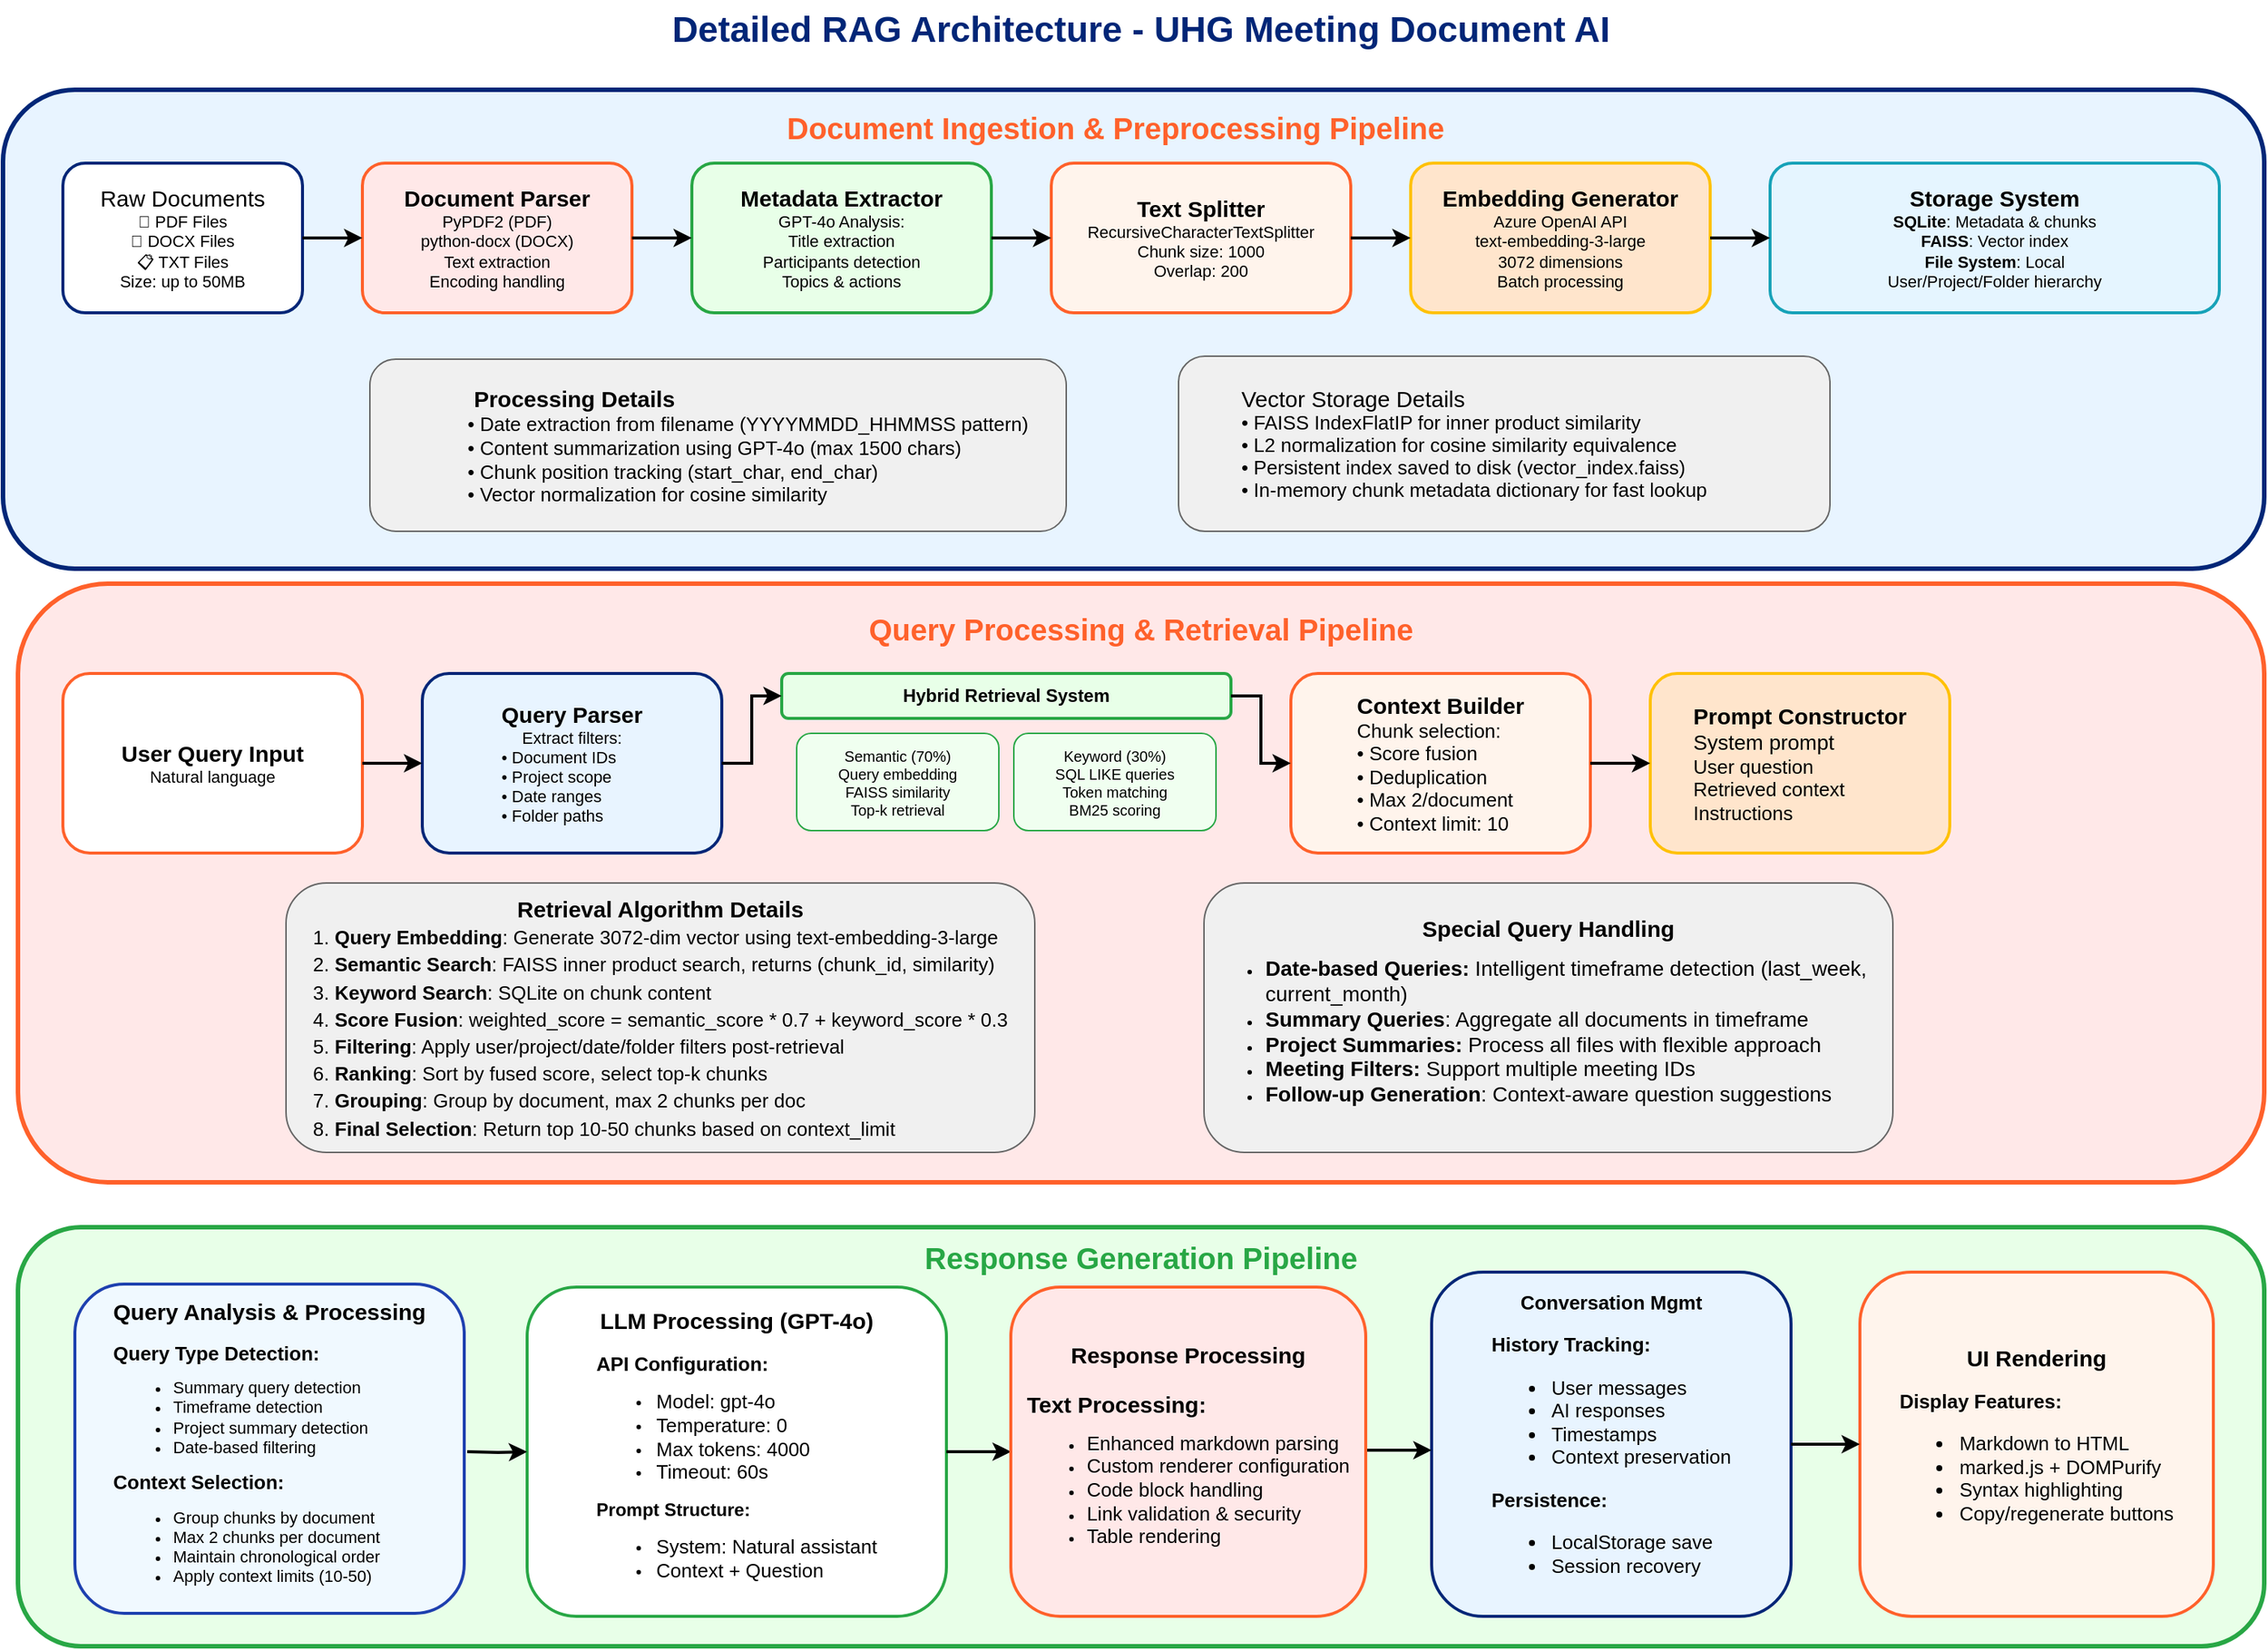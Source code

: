 <mxfile version="28.0.4">
  <diagram name="RAG Architecture" id="U-5v3utx11rVQzWTmpdb">
    <mxGraphModel dx="2390" dy="1298" grid="1" gridSize="10" guides="1" tooltips="1" connect="1" arrows="1" fold="1" page="1" pageScale="1" pageWidth="850" pageHeight="1100" math="0" shadow="0">
      <root>
        <mxCell id="0" />
        <mxCell id="1" parent="0" />
        <mxCell id="fET1vYGd_N3q2Cj0eivk-2" value="Detailed RAG Architecture - UHG Meeting Document AI" style="text;html=1;strokeColor=none;fillColor=none;align=center;verticalAlign=middle;whiteSpace=wrap;rounded=0;fontSize=24;fontStyle=1;fontColor=#002677;" vertex="1" parent="1">
          <mxGeometry x="570" y="310" width="800" height="40" as="geometry" />
        </mxCell>
        <mxCell id="fET1vYGd_N3q2Cj0eivk-3" value="" style="rounded=1;whiteSpace=wrap;html=1;fillColor=#E8F4FF;strokeColor=#002677;strokeWidth=3;align=center;" vertex="1" parent="1">
          <mxGeometry x="210" y="370" width="1510" height="320" as="geometry" />
        </mxCell>
        <mxCell id="fET1vYGd_N3q2Cj0eivk-5" value="&lt;font style=&quot;font-size: 15px;&quot;&gt;Raw Documents&lt;br&gt;&lt;/font&gt;📄 PDF Files&lt;br&gt;📝 DOCX Files&lt;br&gt;📋 TXT Files&lt;br&gt;Size: up to 50MB" style="rounded=1;whiteSpace=wrap;html=1;fillColor=#FFFFFF;strokeColor=#002677;strokeWidth=2;fontSize=11;align=center;" vertex="1" parent="1">
          <mxGeometry x="250" y="419" width="160" height="100" as="geometry" />
        </mxCell>
        <mxCell id="fET1vYGd_N3q2Cj0eivk-6" value="&lt;b&gt;&lt;font style=&quot;font-size: 15px;&quot;&gt;Document Parser&lt;br&gt;&lt;/font&gt;&lt;/b&gt;PyPDF2 (PDF)&lt;br&gt;python-docx (DOCX)&lt;br&gt;Text extraction&lt;br&gt;Encoding handling" style="rounded=1;whiteSpace=wrap;html=1;fillColor=#FFE8E8;strokeColor=#FF612B;strokeWidth=2;fontSize=11;align=center;" vertex="1" parent="1">
          <mxGeometry x="450" y="419" width="180" height="100" as="geometry" />
        </mxCell>
        <mxCell id="fET1vYGd_N3q2Cj0eivk-7" value="&lt;b&gt;&lt;font style=&quot;font-size: 15px;&quot;&gt;Metadata Extractor&lt;/font&gt;&lt;br&gt;&lt;/b&gt;GPT-4o Analysis:&lt;div style=&quot;&quot;&gt;&lt;span style=&quot;background-color: transparent; color: light-dark(rgb(0, 0, 0), rgb(255, 255, 255));&quot;&gt;Title extraction&lt;/span&gt;&lt;br&gt;&lt;span style=&quot;background-color: transparent; color: light-dark(rgb(0, 0, 0), rgb(255, 255, 255));&quot;&gt;Participants detection&lt;/span&gt;&lt;br&gt;&lt;span style=&quot;background-color: transparent; color: light-dark(rgb(0, 0, 0), rgb(255, 255, 255));&quot;&gt;Topics &amp;amp; actions&lt;/span&gt;&lt;/div&gt;" style="rounded=1;whiteSpace=wrap;html=1;fillColor=#E8FFE8;strokeColor=#28A745;strokeWidth=2;fontSize=11;align=center;" vertex="1" parent="1">
          <mxGeometry x="670" y="419" width="200" height="100" as="geometry" />
        </mxCell>
        <mxCell id="fET1vYGd_N3q2Cj0eivk-8" value="&lt;b&gt;&lt;font style=&quot;font-size: 15px;&quot;&gt;Text Splitter&lt;br&gt;&lt;/font&gt;&lt;/b&gt;RecursiveCharacterTextSplitter&lt;br&gt;Chunk size: 1000&lt;br&gt;Overlap: 200" style="rounded=1;whiteSpace=wrap;html=1;fillColor=#FFF4EC;strokeColor=#FF612B;strokeWidth=2;fontSize=11;align=center;" vertex="1" parent="1">
          <mxGeometry x="910" y="419" width="200" height="100" as="geometry" />
        </mxCell>
        <mxCell id="fET1vYGd_N3q2Cj0eivk-9" value="&lt;font style=&quot;font-size: 15px;&quot;&gt;&lt;b&gt;Embedding Generator&lt;br&gt;&lt;/b&gt;&lt;/font&gt;Azure OpenAI API&lt;br&gt;text-embedding-3-large&lt;br&gt;3072 dimensions&lt;br&gt;Batch processing" style="rounded=1;whiteSpace=wrap;html=1;fillColor=#FFE5CC;strokeColor=#FFC107;strokeWidth=2;fontSize=11;align=center;" vertex="1" parent="1">
          <mxGeometry x="1150" y="419" width="200" height="100" as="geometry" />
        </mxCell>
        <mxCell id="fET1vYGd_N3q2Cj0eivk-10" value="&lt;font style=&quot;font-size: 15px;&quot;&gt;&lt;b&gt;Storage System&lt;br&gt;&lt;/b&gt;&lt;/font&gt;&lt;b&gt;SQLite&lt;/b&gt;: Metadata &amp;amp; chunks&lt;br&gt;&lt;b&gt;FAISS&lt;/b&gt;: Vector index&lt;br&gt;&lt;b&gt;File System&lt;/b&gt;: Local&lt;br&gt;User/Project/Folder hierarchy" style="rounded=1;whiteSpace=wrap;html=1;fillColor=#E5F5FF;strokeColor=#17A2B8;strokeWidth=2;fontSize=11;align=center;" vertex="1" parent="1">
          <mxGeometry x="1390" y="419" width="300" height="100" as="geometry" />
        </mxCell>
        <mxCell id="fET1vYGd_N3q2Cj0eivk-11" value="&lt;blockquote style=&quot;margin: 0 0 0 40px; border: none; padding: 0px;&quot;&gt;&lt;div style=&quot;text-align: justify;&quot;&gt;&lt;b style=&quot;color: light-dark(rgb(0, 0, 0), rgb(255, 51, 51)); font-size: 15px; background-color: transparent;&quot;&gt;&amp;nbsp;Processing Details&lt;/b&gt;&lt;/div&gt;&lt;div style=&quot;text-align: justify;&quot;&gt;&lt;span style=&quot;background-color: transparent; color: light-dark(rgb(0, 0, 0), rgb(255, 255, 255));&quot;&gt;&lt;font style=&quot;font-size: 13px;&quot;&gt;• Date extraction from filename (YYYYMMDD_HHMMSS pattern)&lt;/font&gt;&lt;/span&gt;&lt;/div&gt;&lt;div style=&quot;text-align: justify;&quot;&gt;&lt;span style=&quot;background-color: transparent; color: light-dark(rgb(0, 0, 0), rgb(255, 255, 255));&quot;&gt;&lt;font style=&quot;font-size: 13px;&quot;&gt;• Content summarization using GPT-4o (max 1500 chars)&lt;/font&gt;&lt;/span&gt;&lt;/div&gt;&lt;div style=&quot;text-align: justify;&quot;&gt;&lt;span style=&quot;background-color: transparent; color: light-dark(rgb(0, 0, 0), rgb(255, 255, 255));&quot;&gt;&lt;font style=&quot;font-size: 13px;&quot;&gt;• Chunk position tracking (start_char, end_char)&lt;/font&gt;&lt;/span&gt;&lt;/div&gt;&lt;div style=&quot;text-align: justify;&quot;&gt;&lt;span style=&quot;background-color: transparent; color: light-dark(rgb(0, 0, 0), rgb(255, 255, 255));&quot;&gt;&lt;font style=&quot;font-size: 13px;&quot;&gt;• Vector normalization for cosine similarity&lt;/font&gt;&lt;/span&gt;&lt;/div&gt;&lt;/blockquote&gt;" style="rounded=1;whiteSpace=wrap;html=1;fillColor=#F0F0F0;strokeColor=#666666;strokeWidth=1;fontSize=10;align=center;" vertex="1" parent="1">
          <mxGeometry x="455" y="550" width="465" height="115" as="geometry" />
        </mxCell>
        <mxCell id="fET1vYGd_N3q2Cj0eivk-12" value="&lt;blockquote style=&quot;margin: 0 0 0 40px; border: none; padding: 0px;&quot;&gt;&lt;div style=&quot;line-height: 140%;&quot;&gt;&lt;div style=&quot;text-align: justify;&quot;&gt;&lt;span style=&quot;color: light-dark(rgb(0, 0, 0), rgb(255, 51, 51)); font-size: 15px; background-color: transparent;&quot;&gt;Vector Storage Details&lt;/span&gt;&lt;/div&gt;&lt;/div&gt;&lt;div style=&quot;line-height: 140%;&quot;&gt;&lt;div style=&quot;text-align: justify;&quot;&gt;&lt;span style=&quot;background-color: transparent; color: light-dark(rgb(0, 0, 0), rgb(255, 255, 255));&quot;&gt;&lt;font style=&quot;font-size: 13px;&quot;&gt;• FAISS IndexFlatIP for inner product similarity&lt;/font&gt;&lt;/span&gt;&lt;/div&gt;&lt;/div&gt;&lt;div style=&quot;line-height: 140%;&quot;&gt;&lt;div style=&quot;text-align: justify;&quot;&gt;&lt;span style=&quot;background-color: transparent; color: light-dark(rgb(0, 0, 0), rgb(255, 255, 255));&quot;&gt;&lt;font style=&quot;font-size: 13px;&quot;&gt;• L2 normalization for cosine similarity equivalence&lt;/font&gt;&lt;/span&gt;&lt;/div&gt;&lt;/div&gt;&lt;div style=&quot;line-height: 140%;&quot;&gt;&lt;div style=&quot;text-align: justify;&quot;&gt;&lt;span style=&quot;background-color: transparent; color: light-dark(rgb(0, 0, 0), rgb(255, 255, 255));&quot;&gt;&lt;font style=&quot;font-size: 13px;&quot;&gt;• Persistent index saved to disk (vector_index.faiss)&lt;/font&gt;&lt;/span&gt;&lt;/div&gt;&lt;/div&gt;&lt;div style=&quot;line-height: 140%;&quot;&gt;&lt;div style=&quot;text-align: justify;&quot;&gt;&lt;span style=&quot;background-color: transparent; color: light-dark(rgb(0, 0, 0), rgb(255, 255, 255));&quot;&gt;&lt;font style=&quot;font-size: 13px;&quot;&gt;• In-memory chunk metadata dictionary for fast lookup&lt;/font&gt;&lt;/span&gt;&lt;/div&gt;&lt;/div&gt;&lt;/blockquote&gt;" style="rounded=1;whiteSpace=wrap;html=1;fillColor=#F0F0F0;strokeColor=#666666;strokeWidth=1;fontSize=10;align=left;" vertex="1" parent="1">
          <mxGeometry x="995" y="548" width="435" height="117" as="geometry" />
        </mxCell>
        <mxCell id="fET1vYGd_N3q2Cj0eivk-13" value="" style="rounded=1;whiteSpace=wrap;html=1;fillColor=#FFE8E8;strokeColor=#FF612B;strokeWidth=3;align=center;" vertex="1" parent="1">
          <mxGeometry x="220" y="700" width="1500" height="400" as="geometry" />
        </mxCell>
        <mxCell id="fET1vYGd_N3q2Cj0eivk-14" value="Query Processing &amp;amp; Retrieval Pipeline" style="text;html=1;strokeColor=none;fillColor=none;align=center;verticalAlign=middle;whiteSpace=wrap;rounded=0;fontSize=20;fontStyle=1;fontColor=#FF612B;" vertex="1" parent="1">
          <mxGeometry x="770" y="715" width="400" height="30" as="geometry" />
        </mxCell>
        <mxCell id="fET1vYGd_N3q2Cj0eivk-15" value="&lt;b&gt;&lt;font style=&quot;font-size: 15px;&quot;&gt;User Query Input&lt;br&gt;&lt;/font&gt;&lt;/b&gt;Natural language" style="rounded=1;whiteSpace=wrap;html=1;fillColor=#FFFFFF;strokeColor=#FF612B;strokeWidth=2;fontSize=11;align=center;" vertex="1" parent="1">
          <mxGeometry x="250" y="760" width="200" height="120" as="geometry" />
        </mxCell>
        <mxCell id="fET1vYGd_N3q2Cj0eivk-16" value="&lt;b&gt;&lt;font style=&quot;font-size: 15px;&quot;&gt;Query Parser&lt;br&gt;&lt;/font&gt;&lt;/b&gt;Extract filters:&lt;br&gt;&lt;div style=&quot;text-align: left;&quot;&gt;&lt;span style=&quot;background-color: transparent; color: light-dark(rgb(0, 0, 0), rgb(255, 255, 255));&quot;&gt;• Document IDs&lt;/span&gt;&lt;br&gt;&lt;span style=&quot;background-color: transparent; color: light-dark(rgb(0, 0, 0), rgb(255, 255, 255));&quot;&gt;• Project scope&lt;/span&gt;&lt;br&gt;&lt;span style=&quot;background-color: transparent; color: light-dark(rgb(0, 0, 0), rgb(255, 255, 255));&quot;&gt;• Date ranges&lt;/span&gt;&lt;br&gt;&lt;span style=&quot;background-color: transparent; color: light-dark(rgb(0, 0, 0), rgb(255, 255, 255));&quot;&gt;• Folder paths&lt;/span&gt;&lt;/div&gt;" style="rounded=1;whiteSpace=wrap;html=1;fillColor=#E8F4FF;strokeColor=#002677;strokeWidth=2;fontSize=11;align=center;" vertex="1" parent="1">
          <mxGeometry x="490" y="760" width="200" height="120" as="geometry" />
        </mxCell>
        <mxCell id="fET1vYGd_N3q2Cj0eivk-17" value="Hybrid Retrieval System" style="rounded=1;whiteSpace=wrap;html=1;fillColor=#E8FFE8;strokeColor=#28A745;strokeWidth=2;fontSize=12;fontStyle=1;align=center;" vertex="1" parent="1">
          <mxGeometry x="730" y="760" width="300" height="30" as="geometry" />
        </mxCell>
        <mxCell id="fET1vYGd_N3q2Cj0eivk-18" value="Semantic (70%)&lt;br&gt;Query embedding&lt;br&gt;FAISS similarity&lt;br&gt;Top-k retrieval" style="rounded=1;whiteSpace=wrap;html=1;fillColor=#F0FFF0;strokeColor=#28A745;strokeWidth=1;fontSize=10;align=center;" vertex="1" parent="1">
          <mxGeometry x="740" y="800" width="135" height="65" as="geometry" />
        </mxCell>
        <mxCell id="fET1vYGd_N3q2Cj0eivk-19" value="Keyword (30%)&lt;br&gt;SQL LIKE queries&lt;br&gt;Token matching&lt;br&gt;BM25 scoring" style="rounded=1;whiteSpace=wrap;html=1;fillColor=#F0FFF0;strokeColor=#28A745;strokeWidth=1;fontSize=10;align=center;" vertex="1" parent="1">
          <mxGeometry x="885" y="800" width="135" height="65" as="geometry" />
        </mxCell>
        <mxCell id="fET1vYGd_N3q2Cj0eivk-20" value="&lt;b&gt;&lt;font style=&quot;&quot;&gt;&lt;span style=&quot;font-size: 15px;&quot;&gt;Context Builder&lt;/span&gt;&lt;br&gt;&lt;div style=&quot;text-align: left;&quot;&gt;&lt;span style=&quot;background-color: transparent; color: light-dark(rgb(0, 0, 0), rgb(255, 255, 255)); font-weight: normal;&quot;&gt;&lt;font style=&quot;font-size: 13px;&quot;&gt;Chunk selection:&lt;/font&gt;&lt;/span&gt;&lt;/div&gt;&lt;/font&gt;&lt;/b&gt;&lt;div style=&quot;text-align: left;&quot;&gt;&lt;span style=&quot;background-color: transparent; color: light-dark(rgb(0, 0, 0), rgb(255, 255, 255));&quot;&gt;&lt;font style=&quot;font-size: 13px;&quot;&gt;• Score fusion&lt;/font&gt;&lt;/span&gt;&lt;/div&gt;&lt;div style=&quot;text-align: left;&quot;&gt;&lt;span style=&quot;background-color: transparent; color: light-dark(rgb(0, 0, 0), rgb(255, 255, 255));&quot;&gt;&lt;font style=&quot;font-size: 13px;&quot;&gt;• Deduplication&lt;/font&gt;&lt;/span&gt;&lt;/div&gt;&lt;div style=&quot;text-align: left;&quot;&gt;&lt;span style=&quot;background-color: transparent; color: light-dark(rgb(0, 0, 0), rgb(255, 255, 255));&quot;&gt;&lt;font style=&quot;font-size: 13px;&quot;&gt;• Max 2/document&lt;/font&gt;&lt;/span&gt;&lt;/div&gt;&lt;div style=&quot;text-align: left;&quot;&gt;&lt;span style=&quot;background-color: transparent; color: light-dark(rgb(0, 0, 0), rgb(255, 255, 255));&quot;&gt;&lt;font style=&quot;font-size: 13px;&quot;&gt;• Context limit: 10&lt;/font&gt;&lt;/span&gt;&lt;/div&gt;" style="rounded=1;whiteSpace=wrap;html=1;fillColor=#FFF4EC;strokeColor=#FF612B;strokeWidth=2;fontSize=11;align=center;" vertex="1" parent="1">
          <mxGeometry x="1070" y="760" width="200" height="120" as="geometry" />
        </mxCell>
        <mxCell id="fET1vYGd_N3q2Cj0eivk-21" value="&lt;font style=&quot;&quot;&gt;&lt;span style=&quot;font-weight: bold; font-size: 15px;&quot;&gt;Prompt Constructor&lt;/span&gt;&lt;br&gt;&lt;div style=&quot;text-align: left;&quot;&gt;&lt;font style=&quot;&quot;&gt;&lt;font style=&quot;font-size: 14px;&quot;&gt;&lt;span style=&quot;background-color: transparent; color: light-dark(rgb(0, 0, 0), rgb(255, 255, 255));&quot;&gt;System prompt&lt;/span&gt;&lt;br&gt;&lt;/font&gt;&lt;font style=&quot;font-size: 13px;&quot;&gt;&lt;span style=&quot;background-color: transparent; color: light-dark(rgb(0, 0, 0), rgb(255, 255, 255));&quot;&gt;User question&lt;/span&gt;&lt;br&gt;&lt;span style=&quot;background-color: transparent; color: light-dark(rgb(0, 0, 0), rgb(255, 255, 255));&quot;&gt;Retrieved context&lt;/span&gt;&lt;br&gt;&lt;span style=&quot;background-color: transparent; color: light-dark(rgb(0, 0, 0), rgb(255, 255, 255));&quot;&gt;Instructions&lt;/span&gt;&lt;/font&gt;&lt;/font&gt;&lt;/div&gt;&lt;/font&gt;" style="rounded=1;whiteSpace=wrap;html=1;fillColor=#FFE5CC;strokeColor=#FFC107;strokeWidth=2;fontSize=11;align=center;" vertex="1" parent="1">
          <mxGeometry x="1310" y="760" width="200" height="120" as="geometry" />
        </mxCell>
        <mxCell id="fET1vYGd_N3q2Cj0eivk-22" value="&lt;div style=&quot;line-height: 140%;&quot;&gt;&lt;b&gt;&lt;font&gt;&lt;font style=&quot;font-size: 15px; line-height: 140%;&quot;&gt;Retrieval Algorithm Details&lt;/font&gt;&lt;/font&gt;&lt;/b&gt;&lt;div&gt;&lt;b&gt;&lt;font&gt;&lt;div style=&quot;text-align: left;&quot;&gt;&lt;font style=&quot;font-size: 13px; line-height: 140%;&quot;&gt;&lt;span style=&quot;background-color: transparent; color: light-dark(rgb(0, 0, 0), rgb(255, 255, 255)); font-weight: normal;&quot;&gt;1&lt;font&gt;.&lt;/font&gt;&lt;/span&gt;&lt;font&gt;&lt;span style=&quot;background-color: transparent; color: light-dark(rgb(0, 0, 0), rgb(255, 255, 255));&quot;&gt; Query Embedding&lt;/span&gt;&lt;span style=&quot;background-color: transparent; color: light-dark(rgb(0, 0, 0), rgb(255, 255, 255)); font-weight: normal;&quot;&gt;: Generate 3072-dim vector using text-embedding-3-large&lt;/span&gt;&lt;/font&gt;&lt;/font&gt;&lt;/div&gt;&lt;/font&gt;&lt;/b&gt;&lt;div style=&quot;text-align: left;&quot;&gt;&lt;span style=&quot;background-color: transparent; color: light-dark(rgb(0, 0, 0), rgb(255, 255, 255));&quot;&gt;&lt;font style=&quot;font-size: 13px; line-height: 140%;&quot;&gt;2.&lt;b&gt; Semantic Search&lt;/b&gt;: FAISS inner product search, returns (chunk_id, similarity)&lt;/font&gt;&lt;/span&gt;&lt;/div&gt;&lt;div style=&quot;text-align: left;&quot;&gt;&lt;span style=&quot;background-color: transparent; color: light-dark(rgb(0, 0, 0), rgb(255, 255, 255));&quot;&gt;&lt;font style=&quot;font-size: 13px; line-height: 140%;&quot;&gt;3. &lt;b&gt;Keyword Search&lt;/b&gt;: SQLite on chunk content&amp;nbsp;&lt;/font&gt;&lt;/span&gt;&lt;/div&gt;&lt;div style=&quot;text-align: left;&quot;&gt;&lt;span style=&quot;background-color: transparent; color: light-dark(rgb(0, 0, 0), rgb(255, 255, 255));&quot;&gt;&lt;font style=&quot;font-size: 13px; line-height: 140%;&quot;&gt;4.&lt;b&gt; Score Fusion&lt;/b&gt;: weighted_score = semantic_score * 0.7 + keyword_score * 0.3&lt;/font&gt;&lt;/span&gt;&lt;/div&gt;&lt;div style=&quot;text-align: left;&quot;&gt;&lt;span style=&quot;background-color: transparent; color: light-dark(rgb(0, 0, 0), rgb(255, 255, 255));&quot;&gt;&lt;font style=&quot;font-size: 13px; line-height: 140%;&quot;&gt;5. &lt;b&gt;Filtering&lt;/b&gt;: Apply user/project/date/folder filters post-retrieval&lt;/font&gt;&lt;/span&gt;&lt;/div&gt;&lt;div style=&quot;text-align: left;&quot;&gt;&lt;span style=&quot;background-color: transparent; color: light-dark(rgb(0, 0, 0), rgb(255, 255, 255));&quot;&gt;&lt;font style=&quot;font-size: 13px; line-height: 140%;&quot;&gt;6. &lt;b&gt;Ranking&lt;/b&gt;: Sort by fused score, select top-k chunks&lt;/font&gt;&lt;/span&gt;&lt;/div&gt;&lt;div style=&quot;text-align: left;&quot;&gt;&lt;span style=&quot;background-color: transparent; color: light-dark(rgb(0, 0, 0), rgb(255, 255, 255));&quot;&gt;&lt;font style=&quot;font-size: 13px; line-height: 140%;&quot;&gt;7. &lt;b&gt;Grouping&lt;/b&gt;: Group by document, max 2 chunks per doc&lt;/font&gt;&lt;/span&gt;&lt;/div&gt;&lt;div style=&quot;text-align: left;&quot;&gt;&lt;span style=&quot;background-color: transparent; color: light-dark(rgb(0, 0, 0), rgb(255, 255, 255));&quot;&gt;&lt;font style=&quot;font-size: 13px; line-height: 140%;&quot;&gt;8.&lt;b&gt; Final Selection&lt;/b&gt;: Return top 10-50 chunks based on context_limit&lt;/font&gt;&lt;/span&gt;&lt;/div&gt;&lt;/div&gt;&lt;/div&gt;" style="rounded=1;whiteSpace=wrap;html=1;fillColor=#F0F0F0;strokeColor=#666666;strokeWidth=1;fontSize=9;align=center;" vertex="1" parent="1">
          <mxGeometry x="399" y="900" width="500" height="180" as="geometry" />
        </mxCell>
        <mxCell id="fET1vYGd_N3q2Cj0eivk-23" value="&lt;font style=&quot;font-size: 15px;&quot;&gt;&lt;b&gt;Special Query Handling&lt;/b&gt;&lt;/font&gt;&lt;br&gt;&lt;div style=&quot;text-align: left;&quot;&gt;&lt;ul&gt;&lt;li&gt;&lt;font style=&quot;background-color: transparent; color: light-dark(rgb(0, 0, 0), rgb(255, 255, 255)); font-size: 14px;&quot;&gt;&lt;b style=&quot;&quot;&gt;Date-based Queries:&lt;/b&gt; Intelligent timeframe detection (last_week, current_month)&lt;/font&gt;&lt;/li&gt;&lt;li&gt;&lt;span style=&quot;background-color: transparent; color: light-dark(rgb(0, 0, 0), rgb(255, 255, 255));&quot;&gt;&lt;font style=&quot;font-size: 14px;&quot;&gt;&lt;b&gt;Summary Queries&lt;/b&gt;: Aggregate all documents in timeframe&lt;/font&gt;&lt;/span&gt;&lt;/li&gt;&lt;li&gt;&lt;span style=&quot;background-color: transparent; color: light-dark(rgb(0, 0, 0), rgb(255, 255, 255));&quot;&gt;&lt;font style=&quot;font-size: 14px;&quot;&gt;&lt;b&gt;Project Summaries:&lt;/b&gt; Process all files with flexible approach&lt;/font&gt;&lt;/span&gt;&lt;/li&gt;&lt;li&gt;&lt;span style=&quot;background-color: transparent; color: light-dark(rgb(0, 0, 0), rgb(255, 255, 255));&quot;&gt;&lt;font style=&quot;font-size: 14px;&quot;&gt;&lt;b&gt;Meeting Filters: &lt;/b&gt;Support multiple meeting IDs&lt;/font&gt;&lt;/span&gt;&lt;/li&gt;&lt;li&gt;&lt;span style=&quot;background-color: transparent; color: light-dark(rgb(0, 0, 0), rgb(255, 255, 255));&quot;&gt;&lt;font style=&quot;font-size: 14px;&quot;&gt;&lt;b style=&quot;&quot;&gt;Follow-up Generation&lt;/b&gt;: Context-aware question suggestions&lt;/font&gt;&lt;/span&gt;&lt;/li&gt;&lt;/ul&gt;&lt;/div&gt;" style="rounded=1;whiteSpace=wrap;html=1;fillColor=#F0F0F0;strokeColor=#666666;strokeWidth=1;fontSize=9;align=center;" vertex="1" parent="1">
          <mxGeometry x="1012" y="900" width="460" height="180" as="geometry" />
        </mxCell>
        <mxCell id="fET1vYGd_N3q2Cj0eivk-24" value="" style="rounded=1;whiteSpace=wrap;html=1;fillColor=#E8FFE8;strokeColor=#28A745;strokeWidth=3;align=center;" vertex="1" parent="1">
          <mxGeometry x="220" y="1130" width="1500" height="280" as="geometry" />
        </mxCell>
        <mxCell id="fET1vYGd_N3q2Cj0eivk-25" value="Response Generation Pipeline" style="text;html=1;strokeColor=none;fillColor=none;align=center;verticalAlign=middle;whiteSpace=wrap;rounded=0;fontSize=20;fontStyle=1;fontColor=#28A745;" vertex="1" parent="1">
          <mxGeometry x="770" y="1135" width="400" height="30" as="geometry" />
        </mxCell>
        <mxCell id="fET1vYGd_N3q2Cj0eivk-112" value="" style="edgeStyle=orthogonalEdgeStyle;rounded=0;orthogonalLoop=1;jettySize=auto;html=1;" edge="1" parent="1" source="fET1vYGd_N3q2Cj0eivk-26" target="fET1vYGd_N3q2Cj0eivk-110">
          <mxGeometry relative="1" as="geometry" />
        </mxCell>
        <mxCell id="fET1vYGd_N3q2Cj0eivk-26" value="&lt;b&gt;&lt;font style=&quot;font-size: 15px;&quot;&gt;LLM Processing (GPT-4o)&lt;br&gt;&lt;/font&gt;&lt;/b&gt;&lt;br&gt;&lt;div style=&quot;text-align: left;&quot;&gt;&lt;span style=&quot;background-color: transparent; color: light-dark(rgb(0, 0, 0), rgb(255, 255, 255));&quot;&gt;&lt;b&gt;&lt;font style=&quot;font-size: 13px;&quot;&gt;API Configuration:&lt;/font&gt;&lt;/b&gt;&lt;/span&gt;&lt;/div&gt;&lt;div style=&quot;text-align: left;&quot;&gt;&lt;ul&gt;&lt;li&gt;&lt;span style=&quot;background-color: transparent; color: light-dark(rgb(0, 0, 0), rgb(255, 255, 255));&quot;&gt;&lt;font style=&quot;font-size: 13px;&quot;&gt;Model: gpt-4o&lt;/font&gt;&lt;/span&gt;&lt;/li&gt;&lt;li&gt;&lt;span style=&quot;background-color: transparent; color: light-dark(rgb(0, 0, 0), rgb(255, 255, 255));&quot;&gt;&lt;font style=&quot;font-size: 13px;&quot;&gt;Temperature: 0&lt;/font&gt;&lt;/span&gt;&lt;/li&gt;&lt;li&gt;&lt;span style=&quot;background-color: transparent; color: light-dark(rgb(0, 0, 0), rgb(255, 255, 255));&quot;&gt;&lt;font style=&quot;font-size: 13px;&quot;&gt;Max tokens: 4000&lt;/font&gt;&lt;/span&gt;&lt;/li&gt;&lt;li&gt;&lt;span style=&quot;background-color: transparent; color: light-dark(rgb(0, 0, 0), rgb(255, 255, 255));&quot;&gt;&lt;font style=&quot;font-size: 13px;&quot;&gt;Timeout: 60s&lt;/font&gt;&lt;/span&gt;&lt;/li&gt;&lt;/ul&gt;&lt;/div&gt;&lt;div style=&quot;text-align: left;&quot;&gt;&lt;span style=&quot;background-color: transparent; color: light-dark(rgb(0, 0, 0), rgb(255, 255, 255));&quot;&gt;&lt;b&gt;&lt;font style=&quot;font-size: 12px;&quot;&gt;Prompt Structure:&lt;/font&gt;&lt;/b&gt;&lt;/span&gt;&lt;/div&gt;&lt;div style=&quot;text-align: left;&quot;&gt;&lt;ul&gt;&lt;li&gt;&lt;span style=&quot;background-color: transparent; color: light-dark(rgb(0, 0, 0), rgb(255, 255, 255));&quot;&gt;&lt;font style=&quot;font-size: 13px;&quot;&gt;System: Natural assistant&lt;/font&gt;&lt;/span&gt;&lt;/li&gt;&lt;li&gt;&lt;span style=&quot;background-color: transparent; color: light-dark(rgb(0, 0, 0), rgb(255, 255, 255));&quot;&gt;&lt;font style=&quot;font-size: 13px;&quot;&gt;Context + Question&lt;/font&gt;&lt;/span&gt;&lt;/li&gt;&lt;/ul&gt;&lt;/div&gt;" style="rounded=1;whiteSpace=wrap;html=1;fillColor=#FFFFFF;strokeColor=#28A745;strokeWidth=2;fontSize=10;align=center;" vertex="1" parent="1">
          <mxGeometry x="560" y="1170" width="280" height="220" as="geometry" />
        </mxCell>
        <mxCell id="fET1vYGd_N3q2Cj0eivk-28" value="&lt;b&gt;&lt;font style=&quot;font-size: 13px;&quot;&gt;Conversation Mgmt&lt;br&gt;&lt;/font&gt;&lt;/b&gt;&lt;br&gt;&lt;div style=&quot;text-align: left;&quot;&gt;&lt;span style=&quot;font-size: 13px; background-color: transparent; color: light-dark(rgb(0, 0, 0), rgb(255, 255, 255));&quot;&gt;&lt;b&gt;History Tracking:&lt;/b&gt;&lt;/span&gt;&lt;/div&gt;&lt;font style=&quot;&quot;&gt;&lt;div style=&quot;font-size: 13px; text-align: left;&quot;&gt;&lt;ul&gt;&lt;li&gt;&lt;span style=&quot;background-color: transparent; color: light-dark(rgb(0, 0, 0), rgb(255, 255, 255));&quot;&gt;User messages&lt;/span&gt;&lt;/li&gt;&lt;li&gt;&lt;span style=&quot;background-color: transparent; color: light-dark(rgb(0, 0, 0), rgb(255, 255, 255));&quot;&gt;AI responses&lt;/span&gt;&lt;/li&gt;&lt;li&gt;&lt;span style=&quot;background-color: transparent; color: light-dark(rgb(0, 0, 0), rgb(255, 255, 255));&quot;&gt;Timestamps&lt;/span&gt;&lt;/li&gt;&lt;li&gt;&lt;span style=&quot;background-color: transparent; color: light-dark(rgb(0, 0, 0), rgb(255, 255, 255));&quot;&gt;Context preservation&lt;/span&gt;&lt;/li&gt;&lt;/ul&gt;&lt;/div&gt;&lt;span style=&quot;font-size: 13px;&quot;&gt;&lt;div style=&quot;text-align: left;&quot;&gt;&lt;span style=&quot;background-color: transparent; color: light-dark(rgb(0, 0, 0), rgb(255, 255, 255));&quot;&gt;&lt;b&gt;Persistence:&lt;/b&gt;&lt;/span&gt;&lt;/div&gt;&lt;/span&gt;&lt;span style=&quot;font-size: 13px;&quot;&gt;&lt;div style=&quot;text-align: left;&quot;&gt;&lt;ul&gt;&lt;li&gt;&lt;span style=&quot;background-color: transparent; color: light-dark(rgb(0, 0, 0), rgb(255, 255, 255));&quot;&gt;LocalStorage save&lt;/span&gt;&lt;/li&gt;&lt;li&gt;&lt;span style=&quot;background-color: transparent; color: light-dark(rgb(0, 0, 0), rgb(255, 255, 255));&quot;&gt;Session recovery&lt;/span&gt;&lt;/li&gt;&lt;/ul&gt;&lt;/div&gt;&lt;/span&gt;&lt;/font&gt;" style="rounded=1;whiteSpace=wrap;html=1;fillColor=#E8F4FF;strokeColor=#002677;strokeWidth=2;fontSize=10;align=center;" vertex="1" parent="1">
          <mxGeometry x="1164" y="1160" width="240" height="230" as="geometry" />
        </mxCell>
        <mxCell id="fET1vYGd_N3q2Cj0eivk-29" value="&lt;b&gt;&lt;font style=&quot;font-size: 15px;&quot;&gt;UI Rendering&lt;br&gt;&lt;/font&gt;&lt;/b&gt;&lt;br&gt;&lt;div style=&quot;text-align: left;&quot;&gt;&lt;span style=&quot;font-size: 13px; background-color: transparent; color: light-dark(rgb(0, 0, 0), rgb(255, 255, 255));&quot;&gt;&lt;b&gt;Display Features:&lt;/b&gt;&lt;/span&gt;&lt;/div&gt;&lt;font style=&quot;&quot;&gt;&lt;div style=&quot;font-size: 13px; text-align: left;&quot;&gt;&lt;ul&gt;&lt;li&gt;&lt;span style=&quot;background-color: transparent; color: light-dark(rgb(0, 0, 0), rgb(255, 255, 255));&quot;&gt;Markdown to HTML&lt;/span&gt;&lt;/li&gt;&lt;li&gt;&lt;span style=&quot;background-color: transparent; color: light-dark(rgb(0, 0, 0), rgb(255, 255, 255));&quot;&gt;marked.js + DOMPurify&lt;/span&gt;&lt;/li&gt;&lt;li&gt;&lt;span style=&quot;background-color: transparent; color: light-dark(rgb(0, 0, 0), rgb(255, 255, 255));&quot;&gt;Syntax highlighting&lt;/span&gt;&lt;/li&gt;&lt;li&gt;&lt;span style=&quot;background-color: transparent; color: light-dark(rgb(0, 0, 0), rgb(255, 255, 255));&quot;&gt;Copy/regenerate buttons&lt;/span&gt;&lt;/li&gt;&lt;/ul&gt;&lt;/div&gt;&lt;/font&gt;" style="rounded=1;whiteSpace=wrap;html=1;fillColor=#FFF4EC;strokeColor=#FF612B;strokeWidth=2;fontSize=10;align=center;" vertex="1" parent="1">
          <mxGeometry x="1450" y="1160" width="236" height="230" as="geometry" />
        </mxCell>
        <mxCell id="fET1vYGd_N3q2Cj0eivk-32" style="edgeStyle=orthogonalEdgeStyle;rounded=0;orthogonalLoop=1;jettySize=auto;html=1;exitX=1;exitY=0.5;exitDx=0;exitDy=0;entryX=0;entryY=0.5;entryDx=0;entryDy=0;strokeWidth=2;endArrow=classic;align=center;" edge="1" parent="1" source="fET1vYGd_N3q2Cj0eivk-5" target="fET1vYGd_N3q2Cj0eivk-6">
          <mxGeometry relative="1" as="geometry" />
        </mxCell>
        <mxCell id="fET1vYGd_N3q2Cj0eivk-33" style="edgeStyle=orthogonalEdgeStyle;rounded=0;orthogonalLoop=1;jettySize=auto;html=1;exitX=1;exitY=0.5;exitDx=0;exitDy=0;entryX=0;entryY=0.5;entryDx=0;entryDy=0;strokeWidth=2;endArrow=classic;align=center;" edge="1" parent="1" source="fET1vYGd_N3q2Cj0eivk-6" target="fET1vYGd_N3q2Cj0eivk-7">
          <mxGeometry relative="1" as="geometry" />
        </mxCell>
        <mxCell id="fET1vYGd_N3q2Cj0eivk-34" style="edgeStyle=orthogonalEdgeStyle;rounded=0;orthogonalLoop=1;jettySize=auto;html=1;exitX=1;exitY=0.5;exitDx=0;exitDy=0;entryX=0;entryY=0.5;entryDx=0;entryDy=0;strokeWidth=2;endArrow=classic;align=center;" edge="1" parent="1" source="fET1vYGd_N3q2Cj0eivk-7" target="fET1vYGd_N3q2Cj0eivk-8">
          <mxGeometry relative="1" as="geometry" />
        </mxCell>
        <mxCell id="fET1vYGd_N3q2Cj0eivk-35" style="edgeStyle=orthogonalEdgeStyle;rounded=0;orthogonalLoop=1;jettySize=auto;html=1;exitX=1;exitY=0.5;exitDx=0;exitDy=0;entryX=0;entryY=0.5;entryDx=0;entryDy=0;strokeWidth=2;endArrow=classic;align=center;" edge="1" parent="1" source="fET1vYGd_N3q2Cj0eivk-8" target="fET1vYGd_N3q2Cj0eivk-9">
          <mxGeometry relative="1" as="geometry" />
        </mxCell>
        <mxCell id="fET1vYGd_N3q2Cj0eivk-36" style="edgeStyle=orthogonalEdgeStyle;rounded=0;orthogonalLoop=1;jettySize=auto;html=1;exitX=1;exitY=0.5;exitDx=0;exitDy=0;entryX=0;entryY=0.5;entryDx=0;entryDy=0;strokeWidth=2;endArrow=classic;align=center;" edge="1" parent="1" source="fET1vYGd_N3q2Cj0eivk-9" target="fET1vYGd_N3q2Cj0eivk-10">
          <mxGeometry relative="1" as="geometry" />
        </mxCell>
        <mxCell id="fET1vYGd_N3q2Cj0eivk-37" style="edgeStyle=orthogonalEdgeStyle;rounded=0;orthogonalLoop=1;jettySize=auto;html=1;exitX=1;exitY=0.5;exitDx=0;exitDy=0;entryX=0;entryY=0.5;entryDx=0;entryDy=0;strokeWidth=2;endArrow=classic;align=center;" edge="1" parent="1" source="fET1vYGd_N3q2Cj0eivk-15" target="fET1vYGd_N3q2Cj0eivk-16">
          <mxGeometry relative="1" as="geometry" />
        </mxCell>
        <mxCell id="fET1vYGd_N3q2Cj0eivk-38" style="edgeStyle=orthogonalEdgeStyle;rounded=0;orthogonalLoop=1;jettySize=auto;html=1;exitX=1;exitY=0.5;exitDx=0;exitDy=0;entryX=0;entryY=0.5;entryDx=0;entryDy=0;strokeWidth=2;endArrow=classic;align=center;" edge="1" parent="1" source="fET1vYGd_N3q2Cj0eivk-16" target="fET1vYGd_N3q2Cj0eivk-17">
          <mxGeometry relative="1" as="geometry" />
        </mxCell>
        <mxCell id="fET1vYGd_N3q2Cj0eivk-39" style="edgeStyle=orthogonalEdgeStyle;rounded=0;orthogonalLoop=1;jettySize=auto;html=1;exitX=1;exitY=0.5;exitDx=0;exitDy=0;entryX=0;entryY=0.5;entryDx=0;entryDy=0;strokeWidth=2;endArrow=classic;align=center;" edge="1" parent="1" source="fET1vYGd_N3q2Cj0eivk-17" target="fET1vYGd_N3q2Cj0eivk-20">
          <mxGeometry relative="1" as="geometry">
            <mxPoint x="1030" y="820" as="sourcePoint" />
          </mxGeometry>
        </mxCell>
        <mxCell id="fET1vYGd_N3q2Cj0eivk-40" style="edgeStyle=orthogonalEdgeStyle;rounded=0;orthogonalLoop=1;jettySize=auto;html=1;exitX=1;exitY=0.5;exitDx=0;exitDy=0;entryX=0;entryY=0.5;entryDx=0;entryDy=0;strokeWidth=2;endArrow=classic;align=center;" edge="1" parent="1" source="fET1vYGd_N3q2Cj0eivk-20" target="fET1vYGd_N3q2Cj0eivk-21">
          <mxGeometry relative="1" as="geometry" />
        </mxCell>
        <mxCell id="fET1vYGd_N3q2Cj0eivk-41" style="edgeStyle=orthogonalEdgeStyle;rounded=0;orthogonalLoop=1;jettySize=auto;html=1;exitX=1;exitY=0.5;exitDx=0;exitDy=0;entryX=0;entryY=0.5;entryDx=0;entryDy=0;strokeWidth=2;endArrow=classic;align=center;" edge="1" parent="1" source="fET1vYGd_N3q2Cj0eivk-26" target="fET1vYGd_N3q2Cj0eivk-110">
          <mxGeometry relative="1" as="geometry">
            <mxPoint x="870" y="1280" as="targetPoint" />
          </mxGeometry>
        </mxCell>
        <mxCell id="fET1vYGd_N3q2Cj0eivk-43" style="edgeStyle=orthogonalEdgeStyle;rounded=0;orthogonalLoop=1;jettySize=auto;html=1;exitX=1;exitY=0.5;exitDx=0;exitDy=0;strokeWidth=2;endArrow=classic;align=center;" edge="1" parent="1" source="fET1vYGd_N3q2Cj0eivk-28">
          <mxGeometry relative="1" as="geometry">
            <mxPoint x="1450" y="1275" as="targetPoint" />
          </mxGeometry>
        </mxCell>
        <mxCell id="fET1vYGd_N3q2Cj0eivk-44" value="Document Ingestion &amp;amp; Preprocessing Pipeline" style="text;html=1;strokeColor=none;fillColor=none;align=center;verticalAlign=middle;whiteSpace=wrap;rounded=0;fontSize=20;fontStyle=1;fontColor=#FF612B;" vertex="1" parent="1">
          <mxGeometry x="713" y="380" width="480" height="30" as="geometry" />
        </mxCell>
        <mxCell id="fET1vYGd_N3q2Cj0eivk-93" value="&lt;font style=&quot;font-size: 15px;&quot;&gt;&lt;b&gt;Query Analysis &amp;amp; Processing&lt;br&gt;&lt;/b&gt;&lt;/font&gt;&lt;br&gt;&lt;div style=&quot;text-align: left;&quot;&gt;&lt;span style=&quot;background-color: transparent; color: light-dark(rgb(0, 0, 0), rgb(255, 255, 255));&quot;&gt;&lt;font style=&quot;font-size: 13px;&quot;&gt;&lt;b&gt;Query Type Detection:&lt;/b&gt;&lt;/font&gt;&lt;/span&gt;&lt;/div&gt;&lt;font style=&quot;&quot;&gt;&lt;div style=&quot;text-align: left;&quot;&gt;&lt;ul style=&quot;&quot;&gt;&lt;li&gt;&lt;span style=&quot;background-color: transparent; color: light-dark(rgb(0, 0, 0), rgb(255, 255, 255));&quot;&gt;&lt;font style=&quot;font-size: 11px;&quot;&gt;Summary query detection&lt;/font&gt;&lt;/span&gt;&lt;/li&gt;&lt;li style=&quot;&quot;&gt;&lt;span style=&quot;background-color: transparent; color: light-dark(rgb(0, 0, 0), rgb(255, 255, 255));&quot;&gt;&lt;font style=&quot;font-size: 11px;&quot;&gt;Timeframe detection&lt;/font&gt;&lt;/span&gt;&lt;/li&gt;&lt;li style=&quot;&quot;&gt;&lt;span style=&quot;background-color: transparent; color: light-dark(rgb(0, 0, 0), rgb(255, 255, 255));&quot;&gt;&lt;font style=&quot;font-size: 11px;&quot;&gt;Project summary detection&lt;/font&gt;&lt;/span&gt;&lt;/li&gt;&lt;li style=&quot;&quot;&gt;&lt;span style=&quot;background-color: transparent; color: light-dark(rgb(0, 0, 0), rgb(255, 255, 255));&quot;&gt;&lt;font style=&quot;font-size: 11px;&quot;&gt;Date-based filtering&lt;/font&gt;&lt;/span&gt;&lt;/li&gt;&lt;/ul&gt;&lt;/div&gt;&lt;div style=&quot;text-align: left;&quot;&gt;&lt;span style=&quot;background-color: transparent; color: light-dark(rgb(0, 0, 0), rgb(255, 255, 255));&quot;&gt;&lt;font style=&quot;font-size: 13px;&quot;&gt;&lt;b&gt;Context Selection:&lt;/b&gt;&lt;/font&gt;&lt;/span&gt;&lt;/div&gt;&lt;div style=&quot;text-align: left;&quot;&gt;&lt;ul style=&quot;&quot;&gt;&lt;li&gt;&lt;span style=&quot;background-color: transparent; color: light-dark(rgb(0, 0, 0), rgb(255, 255, 255));&quot;&gt;&lt;font style=&quot;font-size: 11px;&quot;&gt;Group chunks by document&lt;/font&gt;&lt;/span&gt;&lt;/li&gt;&lt;li style=&quot;&quot;&gt;&lt;span style=&quot;background-color: transparent; color: light-dark(rgb(0, 0, 0), rgb(255, 255, 255));&quot;&gt;&lt;font style=&quot;font-size: 11px;&quot;&gt;Max 2 chunks per document&lt;/font&gt;&lt;/span&gt;&lt;/li&gt;&lt;li style=&quot;&quot;&gt;&lt;span style=&quot;background-color: transparent; color: light-dark(rgb(0, 0, 0), rgb(255, 255, 255));&quot;&gt;&lt;font style=&quot;font-size: 11px;&quot;&gt;Maintain chronological order&lt;/font&gt;&lt;/span&gt;&lt;/li&gt;&lt;li style=&quot;&quot;&gt;&lt;span style=&quot;background-color: transparent; color: light-dark(rgb(0, 0, 0), rgb(255, 255, 255));&quot;&gt;&lt;font style=&quot;font-size: 11px;&quot;&gt;Apply context limits (10-50)&lt;/font&gt;&lt;/span&gt;&lt;/li&gt;&lt;/ul&gt;&lt;/div&gt;&lt;/font&gt;" style="rounded=1;whiteSpace=wrap;html=1;fillColor=#F0F9FF;strokeColor=#1E40AF;strokeWidth=2;fontSize=9;" vertex="1" parent="1">
          <mxGeometry x="258" y="1168" width="260" height="220" as="geometry" />
        </mxCell>
        <mxCell id="fET1vYGd_N3q2Cj0eivk-95" style="edgeStyle=orthogonalEdgeStyle;rounded=0;orthogonalLoop=1;jettySize=auto;html=1;strokeWidth=2;endArrow=classic;align=center;" edge="1" parent="1">
          <mxGeometry relative="1" as="geometry">
            <mxPoint x="520" y="1280" as="sourcePoint" />
            <mxPoint x="560" y="1280" as="targetPoint" />
          </mxGeometry>
        </mxCell>
        <mxCell id="fET1vYGd_N3q2Cj0eivk-110" value="&lt;b&gt;&lt;font style=&quot;font-size: 15px;&quot;&gt;Response Processing&lt;br&gt;&lt;/font&gt;&lt;/b&gt;&lt;font style=&quot;font-size: 12px;&quot;&gt;&lt;br&gt;&lt;/font&gt;&lt;div&gt;&lt;div style=&quot;text-align: left;&quot;&gt;&lt;span style=&quot;background-color: transparent; color: light-dark(rgb(0, 0, 0), rgb(255, 255, 255));&quot;&gt;&lt;font style=&quot;font-size: 15px;&quot;&gt;&lt;b&gt;Text Processing:&lt;/b&gt;&lt;/font&gt;&lt;/span&gt;&lt;/div&gt;&lt;div style=&quot;&quot;&gt;&lt;div style=&quot;&quot;&gt;&lt;ul&gt;&lt;li style=&quot;text-align: left;&quot;&gt;&lt;span style=&quot;background-color: transparent; color: light-dark(rgb(0, 0, 0), rgb(255, 255, 255));&quot;&gt;&lt;font style=&quot;font-size: 13px;&quot;&gt;Enhanced markdown parsing&lt;/font&gt;&lt;/span&gt;&lt;/li&gt;&lt;li style=&quot;text-align: left;&quot;&gt;&lt;span style=&quot;background-color: transparent; color: light-dark(rgb(0, 0, 0), rgb(255, 255, 255));&quot;&gt;&lt;font style=&quot;font-size: 13px;&quot;&gt;Custom renderer configuration&lt;/font&gt;&lt;/span&gt;&lt;/li&gt;&lt;li style=&quot;text-align: left;&quot;&gt;&lt;span style=&quot;background-color: transparent; color: light-dark(rgb(0, 0, 0), rgb(255, 255, 255));&quot;&gt;&lt;font style=&quot;font-size: 13px;&quot;&gt;Code block handling&lt;/font&gt;&lt;/span&gt;&lt;/li&gt;&lt;li style=&quot;text-align: left;&quot;&gt;&lt;span style=&quot;background-color: transparent; color: light-dark(rgb(0, 0, 0), rgb(255, 255, 255));&quot;&gt;&lt;font style=&quot;font-size: 13px;&quot;&gt;Link validation &amp;amp; security&lt;/font&gt;&lt;/span&gt;&lt;/li&gt;&lt;li style=&quot;text-align: left;&quot;&gt;&lt;span style=&quot;background-color: transparent; color: light-dark(rgb(0, 0, 0), rgb(255, 255, 255));&quot;&gt;&lt;font style=&quot;font-size: 13px;&quot;&gt;Table rendering&lt;/font&gt;&lt;/span&gt;&lt;/li&gt;&lt;/ul&gt;&lt;/div&gt;&lt;/div&gt;&lt;/div&gt;" style="rounded=1;whiteSpace=wrap;html=1;fillColor=#FFE8E8;strokeColor=#FF612B;strokeWidth=2;fontSize=9;" vertex="1" parent="1">
          <mxGeometry x="883" y="1170" width="237" height="220" as="geometry" />
        </mxCell>
        <mxCell id="fET1vYGd_N3q2Cj0eivk-114" style="edgeStyle=orthogonalEdgeStyle;rounded=0;orthogonalLoop=1;jettySize=auto;html=1;exitX=1;exitY=0.5;exitDx=0;exitDy=0;entryX=0;entryY=0.5;entryDx=0;entryDy=0;strokeWidth=2;endArrow=classic;align=center;" edge="1" parent="1">
          <mxGeometry relative="1" as="geometry">
            <mxPoint x="1121" y="1279" as="sourcePoint" />
            <mxPoint x="1164" y="1279" as="targetPoint" />
            <Array as="points">
              <mxPoint x="1160" y="1279" />
              <mxPoint x="1160" y="1279" />
            </Array>
          </mxGeometry>
        </mxCell>
      </root>
    </mxGraphModel>
  </diagram>
</mxfile>
